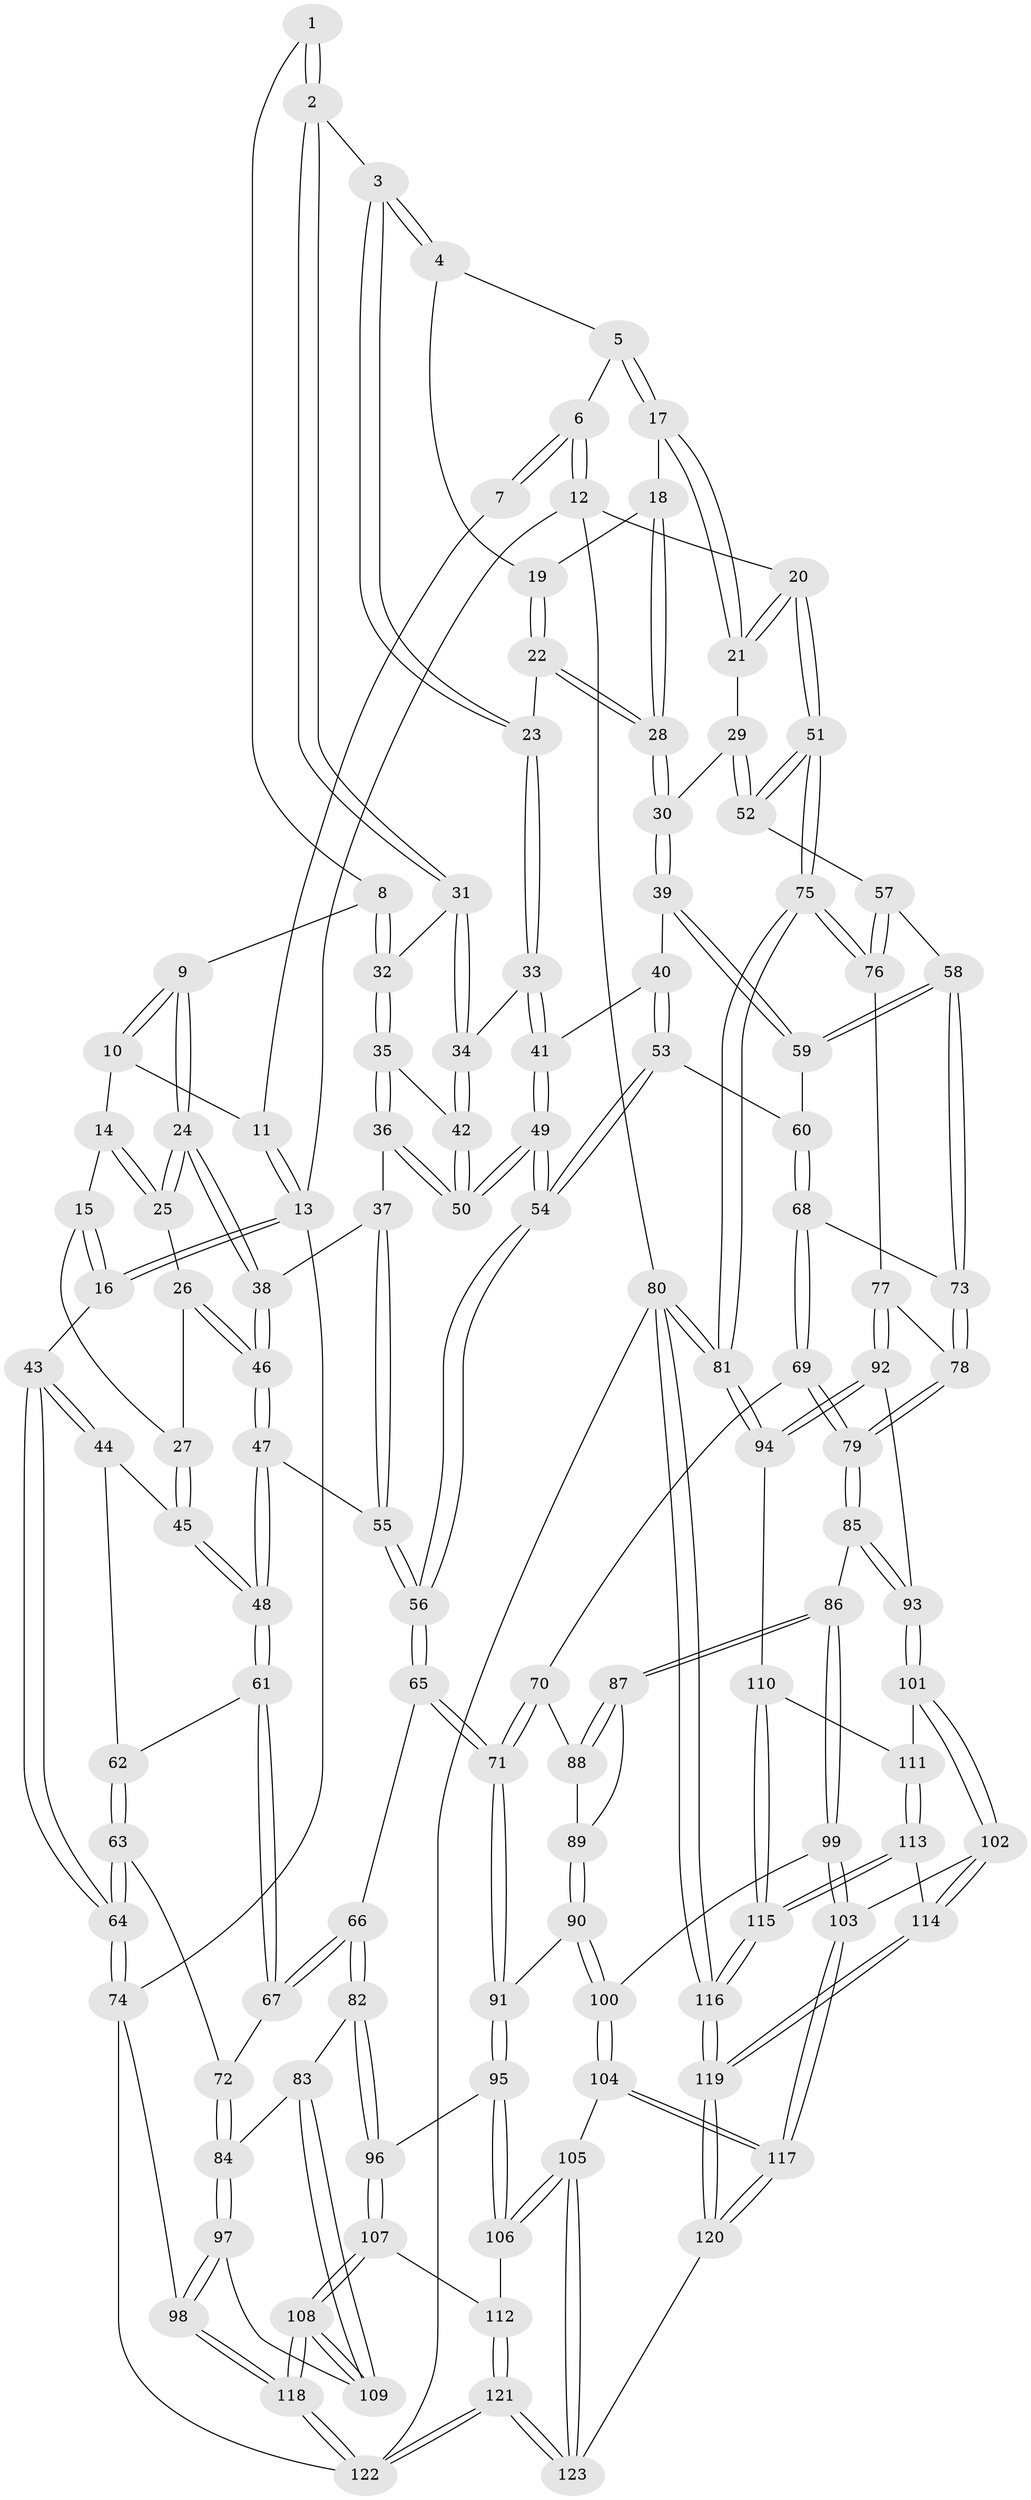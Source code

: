 // Generated by graph-tools (version 1.1) at 2025/01/03/09/25 05:01:42]
// undirected, 123 vertices, 304 edges
graph export_dot {
graph [start="1"]
  node [color=gray90,style=filled];
  1 [pos="+0.478762783067789+0"];
  2 [pos="+0.5495062684453568+0.10490531009943947"];
  3 [pos="+0.5671688398716888+0.10536645720922143"];
  4 [pos="+0.6426141818574962+0.020846245581093086"];
  5 [pos="+0.7885723650218522+0"];
  6 [pos="+0.8117038068097856+0"];
  7 [pos="+0.4601544314460017+0"];
  8 [pos="+0.41866377533747984+0.1125851698473006"];
  9 [pos="+0.3616281129185012+0.11398691199814982"];
  10 [pos="+0.28686982198114885+0"];
  11 [pos="+0.27619823726558174+0"];
  12 [pos="+1+0"];
  13 [pos="+0+0"];
  14 [pos="+0.21063991766402565+0.08478063908522765"];
  15 [pos="+0.1701006658557161+0.10260027833138063"];
  16 [pos="+0+0"];
  17 [pos="+0.7898588067144212+0"];
  18 [pos="+0.7651615642764614+0.08714842154206578"];
  19 [pos="+0.6765489720881671+0.09923743813857769"];
  20 [pos="+1+0"];
  21 [pos="+0.916993205474438+0.1759660804232637"];
  22 [pos="+0.6217875472934656+0.14552367238311664"];
  23 [pos="+0.6064768466769589+0.14146833181130944"];
  24 [pos="+0.3258279768014143+0.15640944546121482"];
  25 [pos="+0.3226244184681282+0.15610272418579116"];
  26 [pos="+0.1973187618307676+0.19639935678368886"];
  27 [pos="+0.16821542651356125+0.182428035371096"];
  28 [pos="+0.7589738864365325+0.20658063372411992"];
  29 [pos="+0.8873664212186809+0.2155438256961113"];
  30 [pos="+0.776380455338689+0.24506947921387354"];
  31 [pos="+0.5186823286075154+0.1221045224800484"];
  32 [pos="+0.4801531237291898+0.13226322319042846"];
  33 [pos="+0.5965629046951785+0.23288812884314694"];
  34 [pos="+0.54737268150233+0.24132968901512805"];
  35 [pos="+0.4691692059918142+0.2026887217255944"];
  36 [pos="+0.41283538860620683+0.26493004693086425"];
  37 [pos="+0.3832786320844258+0.26084633837970006"];
  38 [pos="+0.33756190648799167+0.23230273086496322"];
  39 [pos="+0.7698345713537403+0.2613281155637701"];
  40 [pos="+0.6529079147037541+0.26962972052493145"];
  41 [pos="+0.6239669588562841+0.2629044688056419"];
  42 [pos="+0.5235388971399448+0.26711755992303143"];
  43 [pos="+0+0.11810226677337875"];
  44 [pos="+0+0.212703279742092"];
  45 [pos="+0.09110983779575284+0.2181789382825805"];
  46 [pos="+0.2377937017358051+0.33631761950827754"];
  47 [pos="+0.23070293180092022+0.3548711131234456"];
  48 [pos="+0.21481672942589777+0.36514950215377"];
  49 [pos="+0.5102822714825617+0.36516506243841634"];
  50 [pos="+0.5079309627053983+0.3581844933108843"];
  51 [pos="+1+0.3295641189241374"];
  52 [pos="+0.987534276529812+0.31514604402948493"];
  53 [pos="+0.582583257795157+0.40895778563882446"];
  54 [pos="+0.5141150400532354+0.41687346747478043"];
  55 [pos="+0.3619759895970721+0.39966196376850327"];
  56 [pos="+0.46564495892799507+0.4833167763975735"];
  57 [pos="+0.86940016371539+0.43483860873668484"];
  58 [pos="+0.8103720701388137+0.43188593245457657"];
  59 [pos="+0.7730054113241963+0.3770735448331369"];
  60 [pos="+0.6126045810189377+0.41064601037631615"];
  61 [pos="+0.1939733097194351+0.39091412830285205"];
  62 [pos="+0.087879501174903+0.3811527154543592"];
  63 [pos="+0+0.5729694886085193"];
  64 [pos="+0+0.6423039845267681"];
  65 [pos="+0.4617708935869955+0.5133549629937255"];
  66 [pos="+0.2901948434009482+0.5777280569688159"];
  67 [pos="+0.20100840600079178+0.52265660187854"];
  68 [pos="+0.675600793706546+0.5255688892369607"];
  69 [pos="+0.6298398695298499+0.5799680617088342"];
  70 [pos="+0.6032321324709654+0.5835615406680666"];
  71 [pos="+0.49154702893824315+0.5584263552313123"];
  72 [pos="+0.18958723400687727+0.5283353514034385"];
  73 [pos="+0.795046900793031+0.4745298256929912"];
  74 [pos="+0+0.7391441137485362"];
  75 [pos="+1+0.5147904102465307"];
  76 [pos="+0.9970605591988954+0.5161807942887012"];
  77 [pos="+0.9094397074127026+0.6242031511949563"];
  78 [pos="+0.8001334118706978+0.5618669445560829"];
  79 [pos="+0.7455049120030036+0.6462541979193721"];
  80 [pos="+1+1"];
  81 [pos="+1+0.7788870385242203"];
  82 [pos="+0.27373598339468214+0.7179931925189706"];
  83 [pos="+0.25973826641183595+0.7254307417363621"];
  84 [pos="+0.11355914340326362+0.7478940205082539"];
  85 [pos="+0.7495634594305195+0.6915145438940756"];
  86 [pos="+0.6937741944392165+0.7362123405754616"];
  87 [pos="+0.6899199076339447+0.7354168456871953"];
  88 [pos="+0.6187768168775253+0.6447259613445387"];
  89 [pos="+0.5916364816498948+0.7390939053187405"];
  90 [pos="+0.5533357939563653+0.7504993823584358"];
  91 [pos="+0.4839380749173574+0.7184128305507113"];
  92 [pos="+0.9184013950403238+0.7244750999406131"];
  93 [pos="+0.8548057795034987+0.7457045122233409"];
  94 [pos="+1+0.7632873039020447"];
  95 [pos="+0.4573371227834761+0.7414178385793292"];
  96 [pos="+0.3223221721801031+0.7444246127653077"];
  97 [pos="+0.10780814047240385+0.7503456094273387"];
  98 [pos="+0+0.7804152777914783"];
  99 [pos="+0.6950761702655509+0.8590647101953277"];
  100 [pos="+0.5966089913247563+0.8710033937393602"];
  101 [pos="+0.8454148471448357+0.773030031463024"];
  102 [pos="+0.7367994072513688+0.8882985460908644"];
  103 [pos="+0.7267675176332439+0.8832006597606497"];
  104 [pos="+0.55864733707158+0.9137331318194477"];
  105 [pos="+0.46053956807579727+0.9132427241359226"];
  106 [pos="+0.4474437644966295+0.9030514338711139"];
  107 [pos="+0.3440126787341361+0.894675719771521"];
  108 [pos="+0.2509075251381571+0.9350522501580089"];
  109 [pos="+0.2424934296841954+0.9000779042267327"];
  110 [pos="+0.9126412362339791+0.8958129298816885"];
  111 [pos="+0.8765050462764306+0.8799188572406615"];
  112 [pos="+0.39779130054294043+0.9066036821529162"];
  113 [pos="+0.7653361942106659+0.9295090358755538"];
  114 [pos="+0.7639642789011697+0.929527469837459"];
  115 [pos="+0.9452900208841482+0.9999379863499018"];
  116 [pos="+1+1"];
  117 [pos="+0.6025699185013957+1"];
  118 [pos="+0.19249927320402166+1"];
  119 [pos="+0.698365543195337+1"];
  120 [pos="+0.6511836620764492+1"];
  121 [pos="+0.2681296833939988+1"];
  122 [pos="+0.20964435643760868+1"];
  123 [pos="+0.4499210473075384+1"];
  1 -- 2;
  1 -- 2;
  1 -- 8;
  2 -- 3;
  2 -- 31;
  2 -- 31;
  3 -- 4;
  3 -- 4;
  3 -- 23;
  3 -- 23;
  4 -- 5;
  4 -- 19;
  5 -- 6;
  5 -- 17;
  5 -- 17;
  6 -- 7;
  6 -- 7;
  6 -- 12;
  6 -- 12;
  7 -- 11;
  8 -- 9;
  8 -- 32;
  8 -- 32;
  9 -- 10;
  9 -- 10;
  9 -- 24;
  9 -- 24;
  10 -- 11;
  10 -- 14;
  11 -- 13;
  11 -- 13;
  12 -- 13;
  12 -- 20;
  12 -- 80;
  13 -- 16;
  13 -- 16;
  13 -- 74;
  14 -- 15;
  14 -- 25;
  14 -- 25;
  15 -- 16;
  15 -- 16;
  15 -- 27;
  16 -- 43;
  17 -- 18;
  17 -- 21;
  17 -- 21;
  18 -- 19;
  18 -- 28;
  18 -- 28;
  19 -- 22;
  19 -- 22;
  20 -- 21;
  20 -- 21;
  20 -- 51;
  20 -- 51;
  21 -- 29;
  22 -- 23;
  22 -- 28;
  22 -- 28;
  23 -- 33;
  23 -- 33;
  24 -- 25;
  24 -- 25;
  24 -- 38;
  24 -- 38;
  25 -- 26;
  26 -- 27;
  26 -- 46;
  26 -- 46;
  27 -- 45;
  27 -- 45;
  28 -- 30;
  28 -- 30;
  29 -- 30;
  29 -- 52;
  29 -- 52;
  30 -- 39;
  30 -- 39;
  31 -- 32;
  31 -- 34;
  31 -- 34;
  32 -- 35;
  32 -- 35;
  33 -- 34;
  33 -- 41;
  33 -- 41;
  34 -- 42;
  34 -- 42;
  35 -- 36;
  35 -- 36;
  35 -- 42;
  36 -- 37;
  36 -- 50;
  36 -- 50;
  37 -- 38;
  37 -- 55;
  37 -- 55;
  38 -- 46;
  38 -- 46;
  39 -- 40;
  39 -- 59;
  39 -- 59;
  40 -- 41;
  40 -- 53;
  40 -- 53;
  41 -- 49;
  41 -- 49;
  42 -- 50;
  42 -- 50;
  43 -- 44;
  43 -- 44;
  43 -- 64;
  43 -- 64;
  44 -- 45;
  44 -- 62;
  45 -- 48;
  45 -- 48;
  46 -- 47;
  46 -- 47;
  47 -- 48;
  47 -- 48;
  47 -- 55;
  48 -- 61;
  48 -- 61;
  49 -- 50;
  49 -- 50;
  49 -- 54;
  49 -- 54;
  51 -- 52;
  51 -- 52;
  51 -- 75;
  51 -- 75;
  52 -- 57;
  53 -- 54;
  53 -- 54;
  53 -- 60;
  54 -- 56;
  54 -- 56;
  55 -- 56;
  55 -- 56;
  56 -- 65;
  56 -- 65;
  57 -- 58;
  57 -- 76;
  57 -- 76;
  58 -- 59;
  58 -- 59;
  58 -- 73;
  58 -- 73;
  59 -- 60;
  60 -- 68;
  60 -- 68;
  61 -- 62;
  61 -- 67;
  61 -- 67;
  62 -- 63;
  62 -- 63;
  63 -- 64;
  63 -- 64;
  63 -- 72;
  64 -- 74;
  64 -- 74;
  65 -- 66;
  65 -- 71;
  65 -- 71;
  66 -- 67;
  66 -- 67;
  66 -- 82;
  66 -- 82;
  67 -- 72;
  68 -- 69;
  68 -- 69;
  68 -- 73;
  69 -- 70;
  69 -- 79;
  69 -- 79;
  70 -- 71;
  70 -- 71;
  70 -- 88;
  71 -- 91;
  71 -- 91;
  72 -- 84;
  72 -- 84;
  73 -- 78;
  73 -- 78;
  74 -- 98;
  74 -- 122;
  75 -- 76;
  75 -- 76;
  75 -- 81;
  75 -- 81;
  76 -- 77;
  77 -- 78;
  77 -- 92;
  77 -- 92;
  78 -- 79;
  78 -- 79;
  79 -- 85;
  79 -- 85;
  80 -- 81;
  80 -- 81;
  80 -- 116;
  80 -- 116;
  80 -- 122;
  81 -- 94;
  81 -- 94;
  82 -- 83;
  82 -- 96;
  82 -- 96;
  83 -- 84;
  83 -- 109;
  83 -- 109;
  84 -- 97;
  84 -- 97;
  85 -- 86;
  85 -- 93;
  85 -- 93;
  86 -- 87;
  86 -- 87;
  86 -- 99;
  86 -- 99;
  87 -- 88;
  87 -- 88;
  87 -- 89;
  88 -- 89;
  89 -- 90;
  89 -- 90;
  90 -- 91;
  90 -- 100;
  90 -- 100;
  91 -- 95;
  91 -- 95;
  92 -- 93;
  92 -- 94;
  92 -- 94;
  93 -- 101;
  93 -- 101;
  94 -- 110;
  95 -- 96;
  95 -- 106;
  95 -- 106;
  96 -- 107;
  96 -- 107;
  97 -- 98;
  97 -- 98;
  97 -- 109;
  98 -- 118;
  98 -- 118;
  99 -- 100;
  99 -- 103;
  99 -- 103;
  100 -- 104;
  100 -- 104;
  101 -- 102;
  101 -- 102;
  101 -- 111;
  102 -- 103;
  102 -- 114;
  102 -- 114;
  103 -- 117;
  103 -- 117;
  104 -- 105;
  104 -- 117;
  104 -- 117;
  105 -- 106;
  105 -- 106;
  105 -- 123;
  105 -- 123;
  106 -- 112;
  107 -- 108;
  107 -- 108;
  107 -- 112;
  108 -- 109;
  108 -- 109;
  108 -- 118;
  108 -- 118;
  110 -- 111;
  110 -- 115;
  110 -- 115;
  111 -- 113;
  111 -- 113;
  112 -- 121;
  112 -- 121;
  113 -- 114;
  113 -- 115;
  113 -- 115;
  114 -- 119;
  114 -- 119;
  115 -- 116;
  115 -- 116;
  116 -- 119;
  116 -- 119;
  117 -- 120;
  117 -- 120;
  118 -- 122;
  118 -- 122;
  119 -- 120;
  119 -- 120;
  120 -- 123;
  121 -- 122;
  121 -- 122;
  121 -- 123;
  121 -- 123;
}
